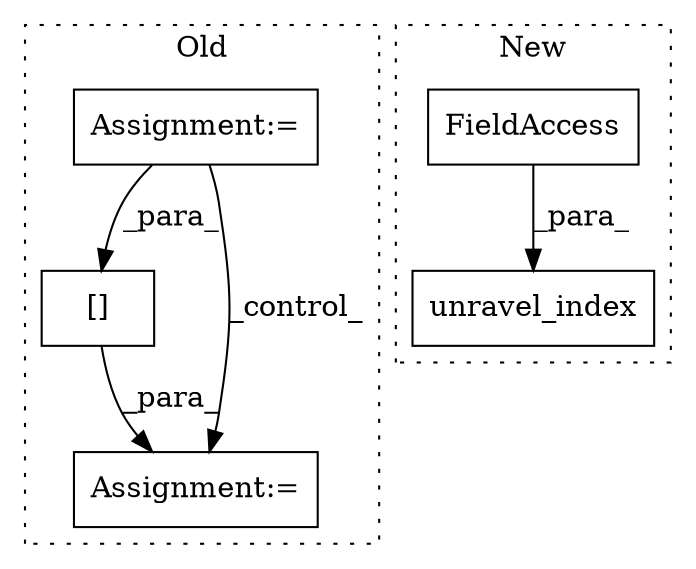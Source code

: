 digraph G {
subgraph cluster0 {
1 [label="[]" a="2" s="1319,1345" l="8,1" shape="box"];
4 [label="Assignment:=" a="7" s="450" l="5" shape="box"];
5 [label="Assignment:=" a="7" s="1318" l="1" shape="box"];
label = "Old";
style="dotted";
}
subgraph cluster1 {
2 [label="unravel_index" a="32" s="1407,1450" l="14,1" shape="box"];
3 [label="FieldAccess" a="22" s="1440" l="10" shape="box"];
label = "New";
style="dotted";
}
1 -> 5 [label="_para_"];
3 -> 2 [label="_para_"];
4 -> 1 [label="_para_"];
4 -> 5 [label="_control_"];
}